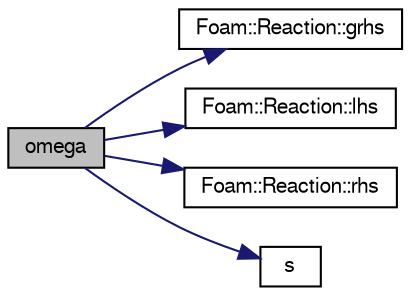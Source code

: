 digraph "omega"
{
  bgcolor="transparent";
  edge [fontname="FreeSans",fontsize="10",labelfontname="FreeSans",labelfontsize="10"];
  node [fontname="FreeSans",fontsize="10",shape=record];
  rankdir="LR";
  Node138 [label="omega",height=0.2,width=0.4,color="black", fillcolor="grey75", style="filled", fontcolor="black"];
  Node138 -> Node139 [color="midnightblue",fontsize="10",style="solid",fontname="FreeSans"];
  Node139 [label="Foam::Reaction::grhs",height=0.2,width=0.4,color="black",URL="$a30330.html#ad883808915f823cfcb6e832d36b813e1"];
  Node138 -> Node140 [color="midnightblue",fontsize="10",style="solid",fontname="FreeSans"];
  Node140 [label="Foam::Reaction::lhs",height=0.2,width=0.4,color="black",URL="$a30330.html#a6761a05de6d2e857d0187e5bd7ff6b61"];
  Node138 -> Node141 [color="midnightblue",fontsize="10",style="solid",fontname="FreeSans"];
  Node141 [label="Foam::Reaction::rhs",height=0.2,width=0.4,color="black",URL="$a30330.html#a1307353445aae5aae36cd5a86f3f64f0"];
  Node138 -> Node142 [color="midnightblue",fontsize="10",style="solid",fontname="FreeSans"];
  Node142 [label="s",height=0.2,width=0.4,color="black",URL="$a18905.html#abb9c4233033fad2ad0206cd4adad3b9f"];
}
